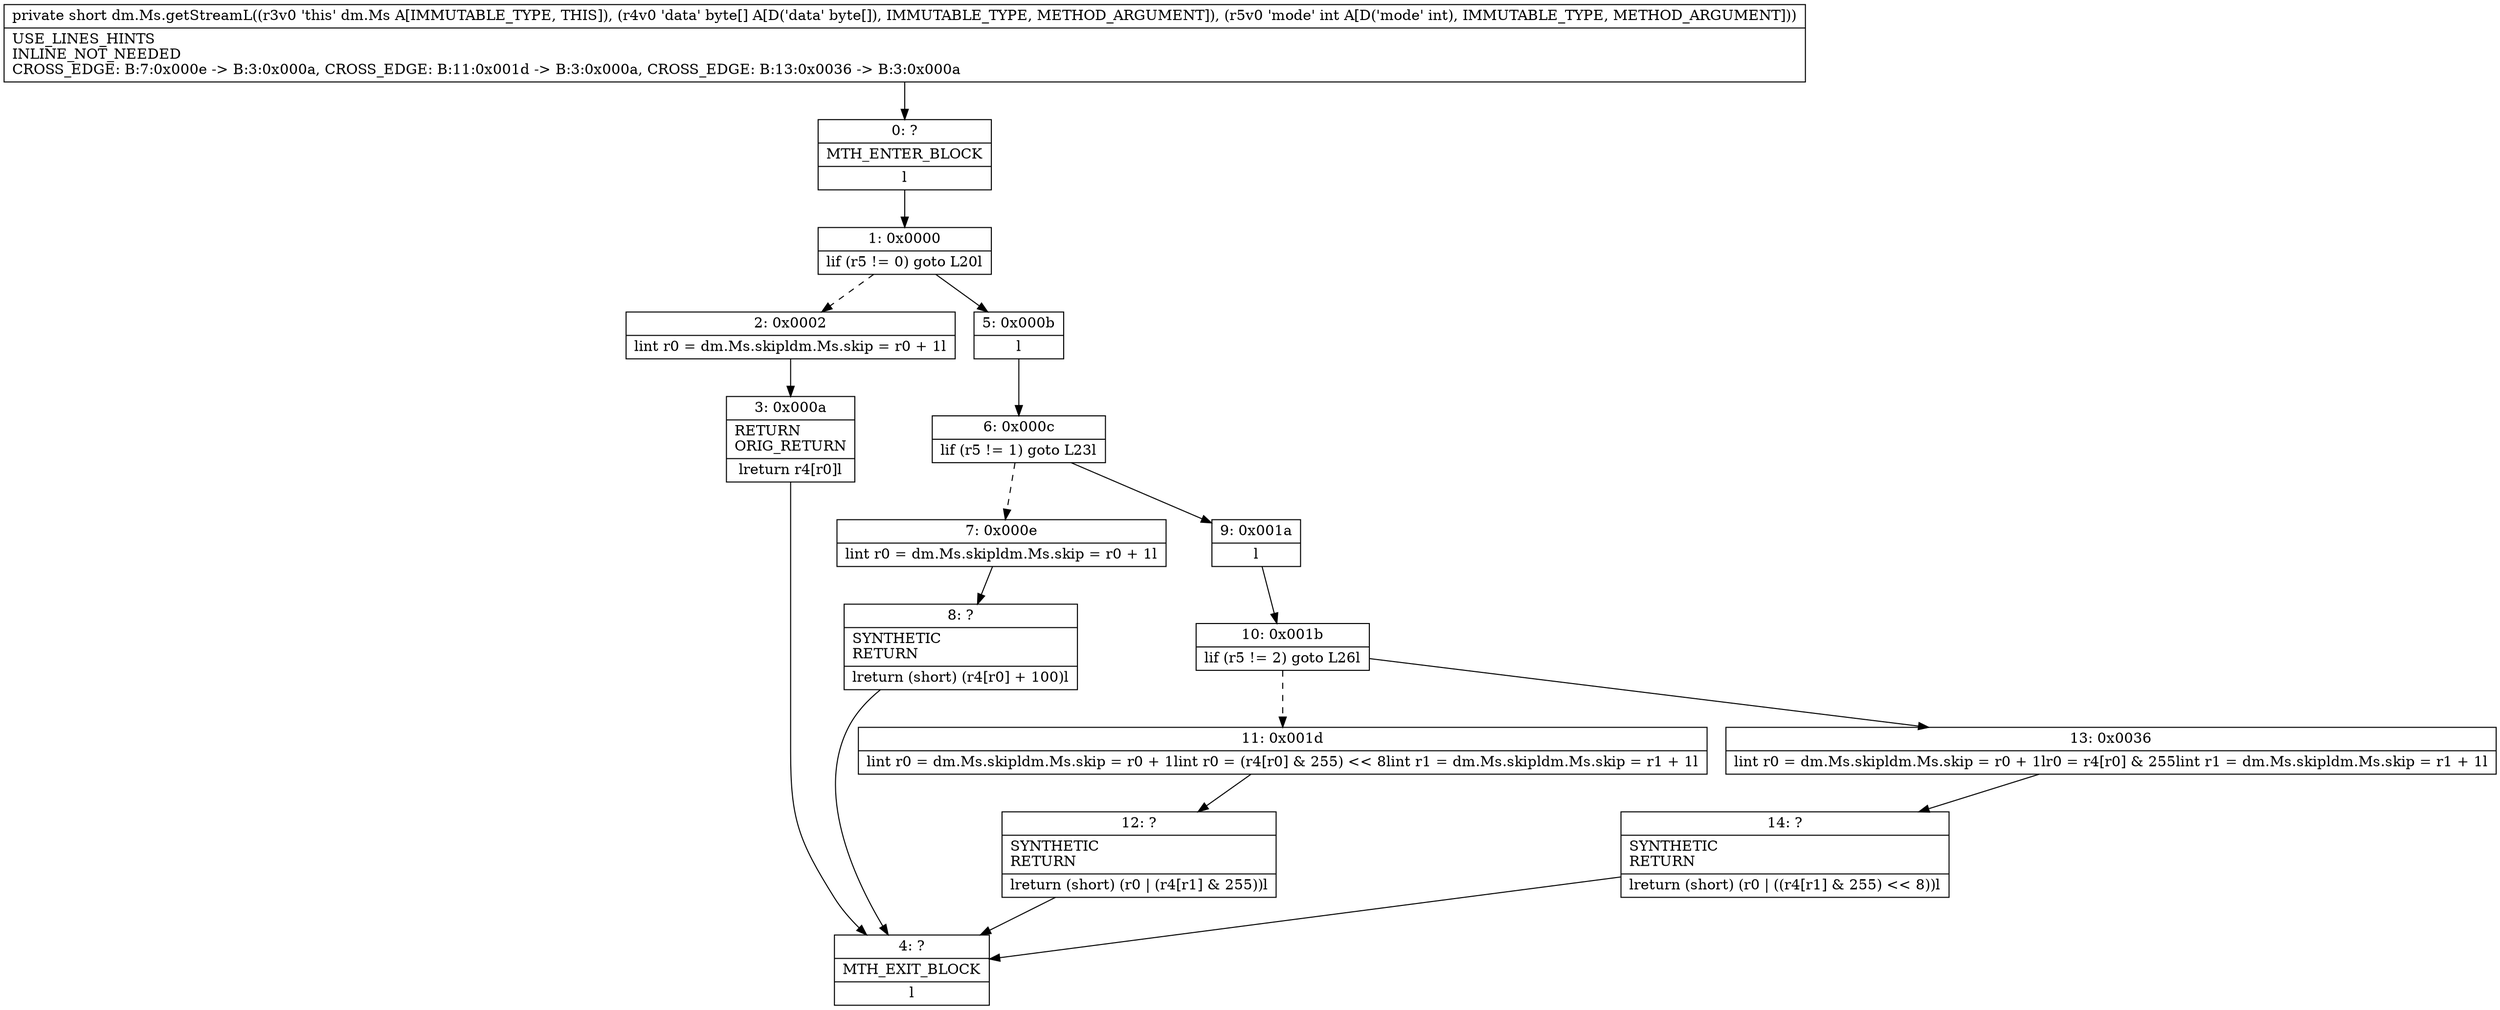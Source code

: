 digraph "CFG fordm.Ms.getStreamL([BI)S" {
Node_0 [shape=record,label="{0\:\ ?|MTH_ENTER_BLOCK\l|l}"];
Node_1 [shape=record,label="{1\:\ 0x0000|lif (r5 != 0) goto L20l}"];
Node_2 [shape=record,label="{2\:\ 0x0002|lint r0 = dm.Ms.skipldm.Ms.skip = r0 + 1l}"];
Node_3 [shape=record,label="{3\:\ 0x000a|RETURN\lORIG_RETURN\l|lreturn r4[r0]l}"];
Node_4 [shape=record,label="{4\:\ ?|MTH_EXIT_BLOCK\l|l}"];
Node_5 [shape=record,label="{5\:\ 0x000b|l}"];
Node_6 [shape=record,label="{6\:\ 0x000c|lif (r5 != 1) goto L23l}"];
Node_7 [shape=record,label="{7\:\ 0x000e|lint r0 = dm.Ms.skipldm.Ms.skip = r0 + 1l}"];
Node_8 [shape=record,label="{8\:\ ?|SYNTHETIC\lRETURN\l|lreturn (short) (r4[r0] + 100)l}"];
Node_9 [shape=record,label="{9\:\ 0x001a|l}"];
Node_10 [shape=record,label="{10\:\ 0x001b|lif (r5 != 2) goto L26l}"];
Node_11 [shape=record,label="{11\:\ 0x001d|lint r0 = dm.Ms.skipldm.Ms.skip = r0 + 1lint r0 = (r4[r0] & 255) \<\< 8lint r1 = dm.Ms.skipldm.Ms.skip = r1 + 1l}"];
Node_12 [shape=record,label="{12\:\ ?|SYNTHETIC\lRETURN\l|lreturn (short) (r0 \| (r4[r1] & 255))l}"];
Node_13 [shape=record,label="{13\:\ 0x0036|lint r0 = dm.Ms.skipldm.Ms.skip = r0 + 1lr0 = r4[r0] & 255lint r1 = dm.Ms.skipldm.Ms.skip = r1 + 1l}"];
Node_14 [shape=record,label="{14\:\ ?|SYNTHETIC\lRETURN\l|lreturn (short) (r0 \| ((r4[r1] & 255) \<\< 8))l}"];
MethodNode[shape=record,label="{private short dm.Ms.getStreamL((r3v0 'this' dm.Ms A[IMMUTABLE_TYPE, THIS]), (r4v0 'data' byte[] A[D('data' byte[]), IMMUTABLE_TYPE, METHOD_ARGUMENT]), (r5v0 'mode' int A[D('mode' int), IMMUTABLE_TYPE, METHOD_ARGUMENT]))  | USE_LINES_HINTS\lINLINE_NOT_NEEDED\lCROSS_EDGE: B:7:0x000e \-\> B:3:0x000a, CROSS_EDGE: B:11:0x001d \-\> B:3:0x000a, CROSS_EDGE: B:13:0x0036 \-\> B:3:0x000a\l}"];
MethodNode -> Node_0;
Node_0 -> Node_1;
Node_1 -> Node_2[style=dashed];
Node_1 -> Node_5;
Node_2 -> Node_3;
Node_3 -> Node_4;
Node_5 -> Node_6;
Node_6 -> Node_7[style=dashed];
Node_6 -> Node_9;
Node_7 -> Node_8;
Node_8 -> Node_4;
Node_9 -> Node_10;
Node_10 -> Node_11[style=dashed];
Node_10 -> Node_13;
Node_11 -> Node_12;
Node_12 -> Node_4;
Node_13 -> Node_14;
Node_14 -> Node_4;
}

